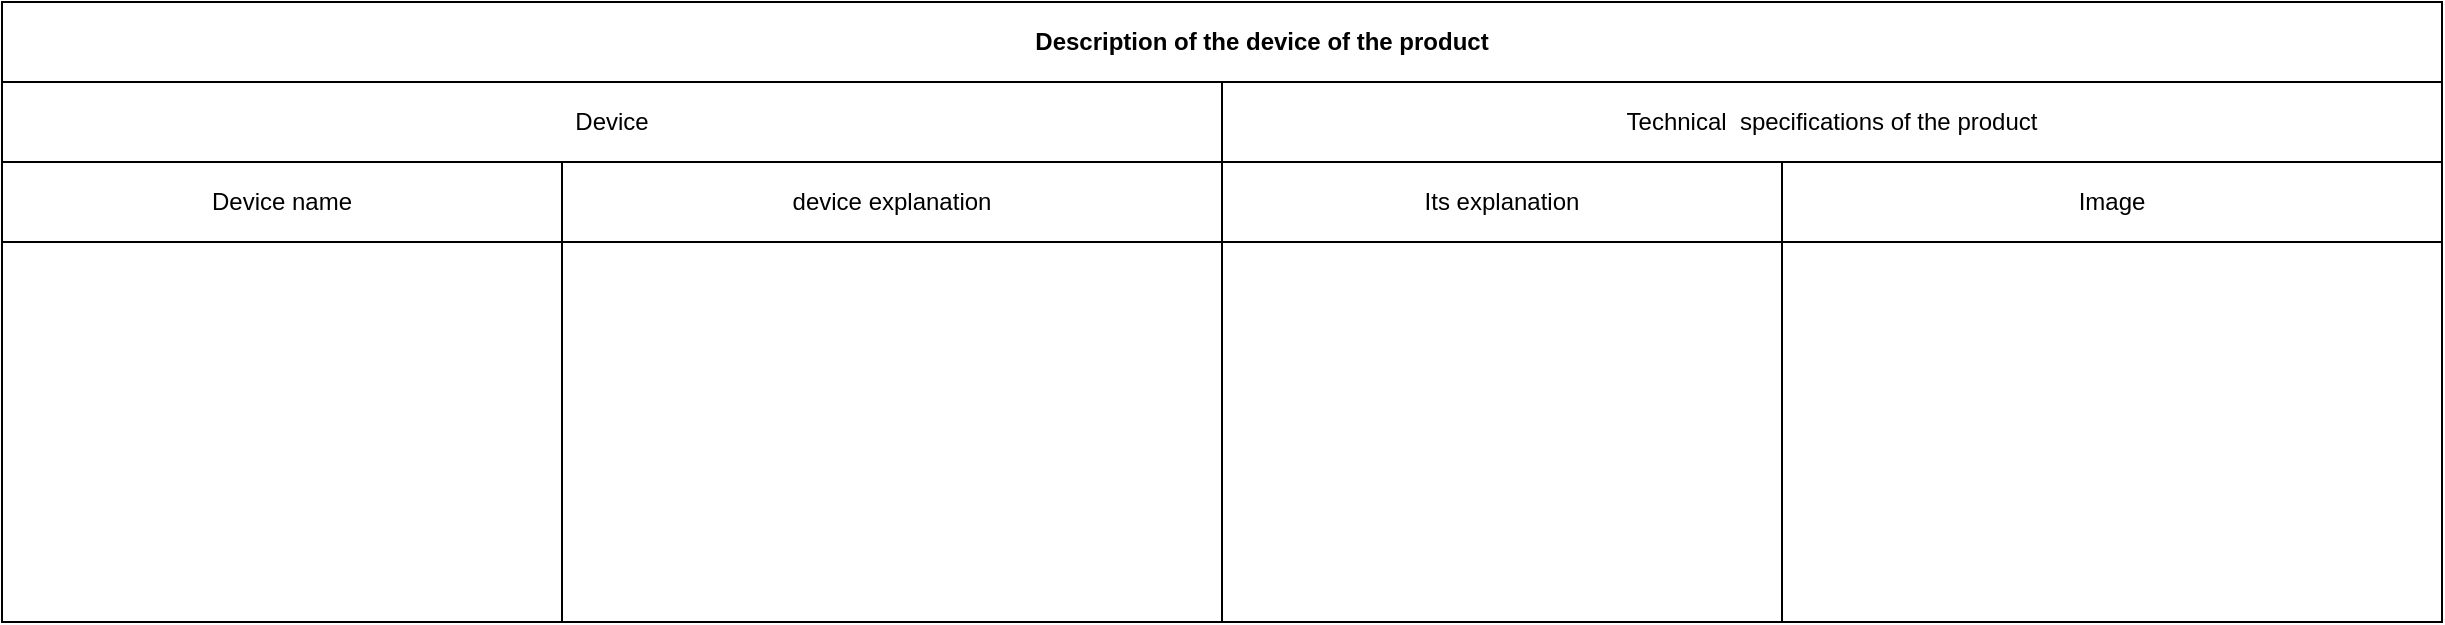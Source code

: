 <mxfile version="15.0.3" type="github">
  <diagram id="OclsEK_XeE67PwOviO1x" name="Page-1">
    <mxGraphModel dx="1666" dy="831" grid="1" gridSize="10" guides="1" tooltips="1" connect="1" arrows="1" fold="1" page="1" pageScale="1" pageWidth="827" pageHeight="1169" math="0" shadow="0">
      <root>
        <mxCell id="0" />
        <mxCell id="1" parent="0" />
        <mxCell id="_bbLp0HfyhivJ3uQ8azR-1" value="" style="shape=table;startSize=0;container=1;collapsible=0;childLayout=tableLayout;" vertex="1" parent="1">
          <mxGeometry x="110" y="210" width="1220" height="40" as="geometry" />
        </mxCell>
        <mxCell id="_bbLp0HfyhivJ3uQ8azR-2" value="" style="shape=partialRectangle;collapsible=0;dropTarget=0;pointerEvents=0;fillColor=none;top=0;left=0;bottom=0;right=0;points=[[0,0.5],[1,0.5]];portConstraint=eastwest;" vertex="1" parent="_bbLp0HfyhivJ3uQ8azR-1">
          <mxGeometry width="1220" height="40" as="geometry" />
        </mxCell>
        <mxCell id="_bbLp0HfyhivJ3uQ8azR-3" value="" style="shape=partialRectangle;html=1;whiteSpace=wrap;connectable=0;overflow=hidden;fillColor=none;top=0;left=0;bottom=0;right=0;pointerEvents=1;" vertex="1" parent="_bbLp0HfyhivJ3uQ8azR-2">
          <mxGeometry width="1220" height="40" as="geometry" />
        </mxCell>
        <mxCell id="_bbLp0HfyhivJ3uQ8azR-4" value="" style="shape=table;startSize=0;container=1;collapsible=0;childLayout=tableLayout;" vertex="1" parent="1">
          <mxGeometry x="110" y="250" width="610" height="40" as="geometry" />
        </mxCell>
        <mxCell id="_bbLp0HfyhivJ3uQ8azR-5" value="" style="shape=partialRectangle;collapsible=0;dropTarget=0;pointerEvents=0;fillColor=none;top=0;left=0;bottom=0;right=0;points=[[0,0.5],[1,0.5]];portConstraint=eastwest;" vertex="1" parent="_bbLp0HfyhivJ3uQ8azR-4">
          <mxGeometry width="610" height="40" as="geometry" />
        </mxCell>
        <mxCell id="_bbLp0HfyhivJ3uQ8azR-6" value="Device" style="shape=partialRectangle;html=1;whiteSpace=wrap;connectable=0;overflow=hidden;fillColor=none;top=0;left=0;bottom=0;right=0;pointerEvents=1;" vertex="1" parent="_bbLp0HfyhivJ3uQ8azR-5">
          <mxGeometry width="610" height="40" as="geometry" />
        </mxCell>
        <mxCell id="_bbLp0HfyhivJ3uQ8azR-10" value="" style="shape=table;startSize=0;container=1;collapsible=0;childLayout=tableLayout;" vertex="1" parent="1">
          <mxGeometry x="390" y="290" width="330" height="40" as="geometry" />
        </mxCell>
        <mxCell id="_bbLp0HfyhivJ3uQ8azR-11" value="" style="shape=partialRectangle;collapsible=0;dropTarget=0;pointerEvents=0;fillColor=none;top=0;left=0;bottom=0;right=0;points=[[0,0.5],[1,0.5]];portConstraint=eastwest;" vertex="1" parent="_bbLp0HfyhivJ3uQ8azR-10">
          <mxGeometry width="330" height="40" as="geometry" />
        </mxCell>
        <mxCell id="_bbLp0HfyhivJ3uQ8azR-12" value="device explanation" style="shape=partialRectangle;html=1;whiteSpace=wrap;connectable=0;overflow=hidden;fillColor=none;top=0;left=0;bottom=0;right=0;pointerEvents=1;" vertex="1" parent="_bbLp0HfyhivJ3uQ8azR-11">
          <mxGeometry width="330" height="40" as="geometry" />
        </mxCell>
        <mxCell id="_bbLp0HfyhivJ3uQ8azR-13" value="" style="shape=table;startSize=0;container=1;collapsible=0;childLayout=tableLayout;" vertex="1" parent="1">
          <mxGeometry x="110" y="290" width="280" height="40" as="geometry" />
        </mxCell>
        <mxCell id="_bbLp0HfyhivJ3uQ8azR-14" value="" style="shape=partialRectangle;collapsible=0;dropTarget=0;pointerEvents=0;fillColor=none;top=0;left=0;bottom=0;right=0;points=[[0,0.5],[1,0.5]];portConstraint=eastwest;" vertex="1" parent="_bbLp0HfyhivJ3uQ8azR-13">
          <mxGeometry width="280" height="40" as="geometry" />
        </mxCell>
        <mxCell id="_bbLp0HfyhivJ3uQ8azR-15" value="Device name " style="shape=partialRectangle;html=1;whiteSpace=wrap;connectable=0;overflow=hidden;fillColor=none;top=0;left=0;bottom=0;right=0;pointerEvents=1;" vertex="1" parent="_bbLp0HfyhivJ3uQ8azR-14">
          <mxGeometry width="280" height="40" as="geometry" />
        </mxCell>
        <mxCell id="_bbLp0HfyhivJ3uQ8azR-16" value="" style="shape=table;startSize=0;container=1;collapsible=0;childLayout=tableLayout;" vertex="1" parent="1">
          <mxGeometry x="720" y="250" width="610" height="40" as="geometry" />
        </mxCell>
        <mxCell id="_bbLp0HfyhivJ3uQ8azR-17" value="" style="shape=partialRectangle;collapsible=0;dropTarget=0;pointerEvents=0;fillColor=none;top=0;left=0;bottom=0;right=0;points=[[0,0.5],[1,0.5]];portConstraint=eastwest;" vertex="1" parent="_bbLp0HfyhivJ3uQ8azR-16">
          <mxGeometry width="610" height="40" as="geometry" />
        </mxCell>
        <mxCell id="_bbLp0HfyhivJ3uQ8azR-18" value="Technical&amp;nbsp; specifications of the product" style="shape=partialRectangle;html=1;whiteSpace=wrap;connectable=0;overflow=hidden;fillColor=none;top=0;left=0;bottom=0;right=0;pointerEvents=1;" vertex="1" parent="_bbLp0HfyhivJ3uQ8azR-17">
          <mxGeometry width="610" height="40" as="geometry" />
        </mxCell>
        <mxCell id="_bbLp0HfyhivJ3uQ8azR-19" value="" style="shape=table;startSize=0;container=1;collapsible=0;childLayout=tableLayout;" vertex="1" parent="1">
          <mxGeometry x="720" y="290" width="280" height="40" as="geometry" />
        </mxCell>
        <mxCell id="_bbLp0HfyhivJ3uQ8azR-20" value="" style="shape=partialRectangle;collapsible=0;dropTarget=0;pointerEvents=0;fillColor=none;top=0;left=0;bottom=0;right=0;points=[[0,0.5],[1,0.5]];portConstraint=eastwest;" vertex="1" parent="_bbLp0HfyhivJ3uQ8azR-19">
          <mxGeometry width="280" height="40" as="geometry" />
        </mxCell>
        <mxCell id="_bbLp0HfyhivJ3uQ8azR-21" value="Its explanation" style="shape=partialRectangle;html=1;whiteSpace=wrap;connectable=0;overflow=hidden;fillColor=none;top=0;left=0;bottom=0;right=0;pointerEvents=1;" vertex="1" parent="_bbLp0HfyhivJ3uQ8azR-20">
          <mxGeometry width="280" height="40" as="geometry" />
        </mxCell>
        <mxCell id="_bbLp0HfyhivJ3uQ8azR-22" value="" style="shape=table;startSize=0;container=1;collapsible=0;childLayout=tableLayout;" vertex="1" parent="1">
          <mxGeometry x="1000" y="290" width="330" height="40" as="geometry" />
        </mxCell>
        <mxCell id="_bbLp0HfyhivJ3uQ8azR-23" value="" style="shape=partialRectangle;collapsible=0;dropTarget=0;pointerEvents=0;fillColor=none;top=0;left=0;bottom=0;right=0;points=[[0,0.5],[1,0.5]];portConstraint=eastwest;" vertex="1" parent="_bbLp0HfyhivJ3uQ8azR-22">
          <mxGeometry width="330" height="40" as="geometry" />
        </mxCell>
        <mxCell id="_bbLp0HfyhivJ3uQ8azR-24" value="Image" style="shape=partialRectangle;html=1;whiteSpace=wrap;connectable=0;overflow=hidden;fillColor=none;top=0;left=0;bottom=0;right=0;pointerEvents=1;" vertex="1" parent="_bbLp0HfyhivJ3uQ8azR-23">
          <mxGeometry width="330" height="40" as="geometry" />
        </mxCell>
        <mxCell id="_bbLp0HfyhivJ3uQ8azR-28" value="" style="shape=table;startSize=0;container=1;collapsible=0;childLayout=tableLayout;" vertex="1" parent="1">
          <mxGeometry x="110" y="330" width="280" height="190" as="geometry" />
        </mxCell>
        <mxCell id="_bbLp0HfyhivJ3uQ8azR-29" value="" style="shape=partialRectangle;collapsible=0;dropTarget=0;pointerEvents=0;fillColor=none;top=0;left=0;bottom=0;right=0;points=[[0,0.5],[1,0.5]];portConstraint=eastwest;" vertex="1" parent="_bbLp0HfyhivJ3uQ8azR-28">
          <mxGeometry width="280" height="190" as="geometry" />
        </mxCell>
        <mxCell id="_bbLp0HfyhivJ3uQ8azR-30" value="" style="shape=partialRectangle;html=1;whiteSpace=wrap;connectable=0;overflow=hidden;fillColor=none;top=0;left=0;bottom=0;right=0;pointerEvents=1;" vertex="1" parent="_bbLp0HfyhivJ3uQ8azR-29">
          <mxGeometry width="280" height="190" as="geometry" />
        </mxCell>
        <mxCell id="_bbLp0HfyhivJ3uQ8azR-31" value="" style="shape=table;startSize=0;container=1;collapsible=0;childLayout=tableLayout;" vertex="1" parent="1">
          <mxGeometry x="390" y="330" width="330" height="190" as="geometry" />
        </mxCell>
        <mxCell id="_bbLp0HfyhivJ3uQ8azR-32" value="" style="shape=partialRectangle;collapsible=0;dropTarget=0;pointerEvents=0;fillColor=none;top=0;left=0;bottom=0;right=0;points=[[0,0.5],[1,0.5]];portConstraint=eastwest;" vertex="1" parent="_bbLp0HfyhivJ3uQ8azR-31">
          <mxGeometry width="330" height="190" as="geometry" />
        </mxCell>
        <mxCell id="_bbLp0HfyhivJ3uQ8azR-33" value="" style="shape=partialRectangle;html=1;whiteSpace=wrap;connectable=0;overflow=hidden;fillColor=none;top=0;left=0;bottom=0;right=0;pointerEvents=1;" vertex="1" parent="_bbLp0HfyhivJ3uQ8azR-32">
          <mxGeometry width="330" height="190" as="geometry" />
        </mxCell>
        <mxCell id="_bbLp0HfyhivJ3uQ8azR-37" value="" style="shape=table;startSize=0;container=1;collapsible=0;childLayout=tableLayout;" vertex="1" parent="1">
          <mxGeometry x="720" y="330" width="280" height="190" as="geometry" />
        </mxCell>
        <mxCell id="_bbLp0HfyhivJ3uQ8azR-38" value="" style="shape=partialRectangle;collapsible=0;dropTarget=0;pointerEvents=0;fillColor=none;top=0;left=0;bottom=0;right=0;points=[[0,0.5],[1,0.5]];portConstraint=eastwest;" vertex="1" parent="_bbLp0HfyhivJ3uQ8azR-37">
          <mxGeometry width="280" height="190" as="geometry" />
        </mxCell>
        <mxCell id="_bbLp0HfyhivJ3uQ8azR-39" value="" style="shape=partialRectangle;html=1;whiteSpace=wrap;connectable=0;overflow=hidden;fillColor=none;top=0;left=0;bottom=0;right=0;pointerEvents=1;" vertex="1" parent="_bbLp0HfyhivJ3uQ8azR-38">
          <mxGeometry width="280" height="190" as="geometry" />
        </mxCell>
        <mxCell id="_bbLp0HfyhivJ3uQ8azR-40" value="" style="shape=table;startSize=0;container=1;collapsible=0;childLayout=tableLayout;" vertex="1" parent="1">
          <mxGeometry x="1000" y="330" width="330" height="190" as="geometry" />
        </mxCell>
        <mxCell id="_bbLp0HfyhivJ3uQ8azR-41" value="" style="shape=partialRectangle;collapsible=0;dropTarget=0;pointerEvents=0;fillColor=none;top=0;left=0;bottom=0;right=0;points=[[0,0.5],[1,0.5]];portConstraint=eastwest;" vertex="1" parent="_bbLp0HfyhivJ3uQ8azR-40">
          <mxGeometry width="330" height="190" as="geometry" />
        </mxCell>
        <mxCell id="_bbLp0HfyhivJ3uQ8azR-42" value="" style="shape=partialRectangle;html=1;whiteSpace=wrap;connectable=0;overflow=hidden;fillColor=none;top=0;left=0;bottom=0;right=0;pointerEvents=1;" vertex="1" parent="_bbLp0HfyhivJ3uQ8azR-41">
          <mxGeometry width="330" height="190" as="geometry" />
        </mxCell>
        <mxCell id="_bbLp0HfyhivJ3uQ8azR-47" value="&lt;b&gt;Description of the device of the product&lt;/b&gt;" style="text;html=1;strokeColor=none;fillColor=none;align=center;verticalAlign=middle;whiteSpace=wrap;rounded=0;rotation=0;" vertex="1" parent="1">
          <mxGeometry x="610" y="220" width="260" height="20" as="geometry" />
        </mxCell>
      </root>
    </mxGraphModel>
  </diagram>
</mxfile>
